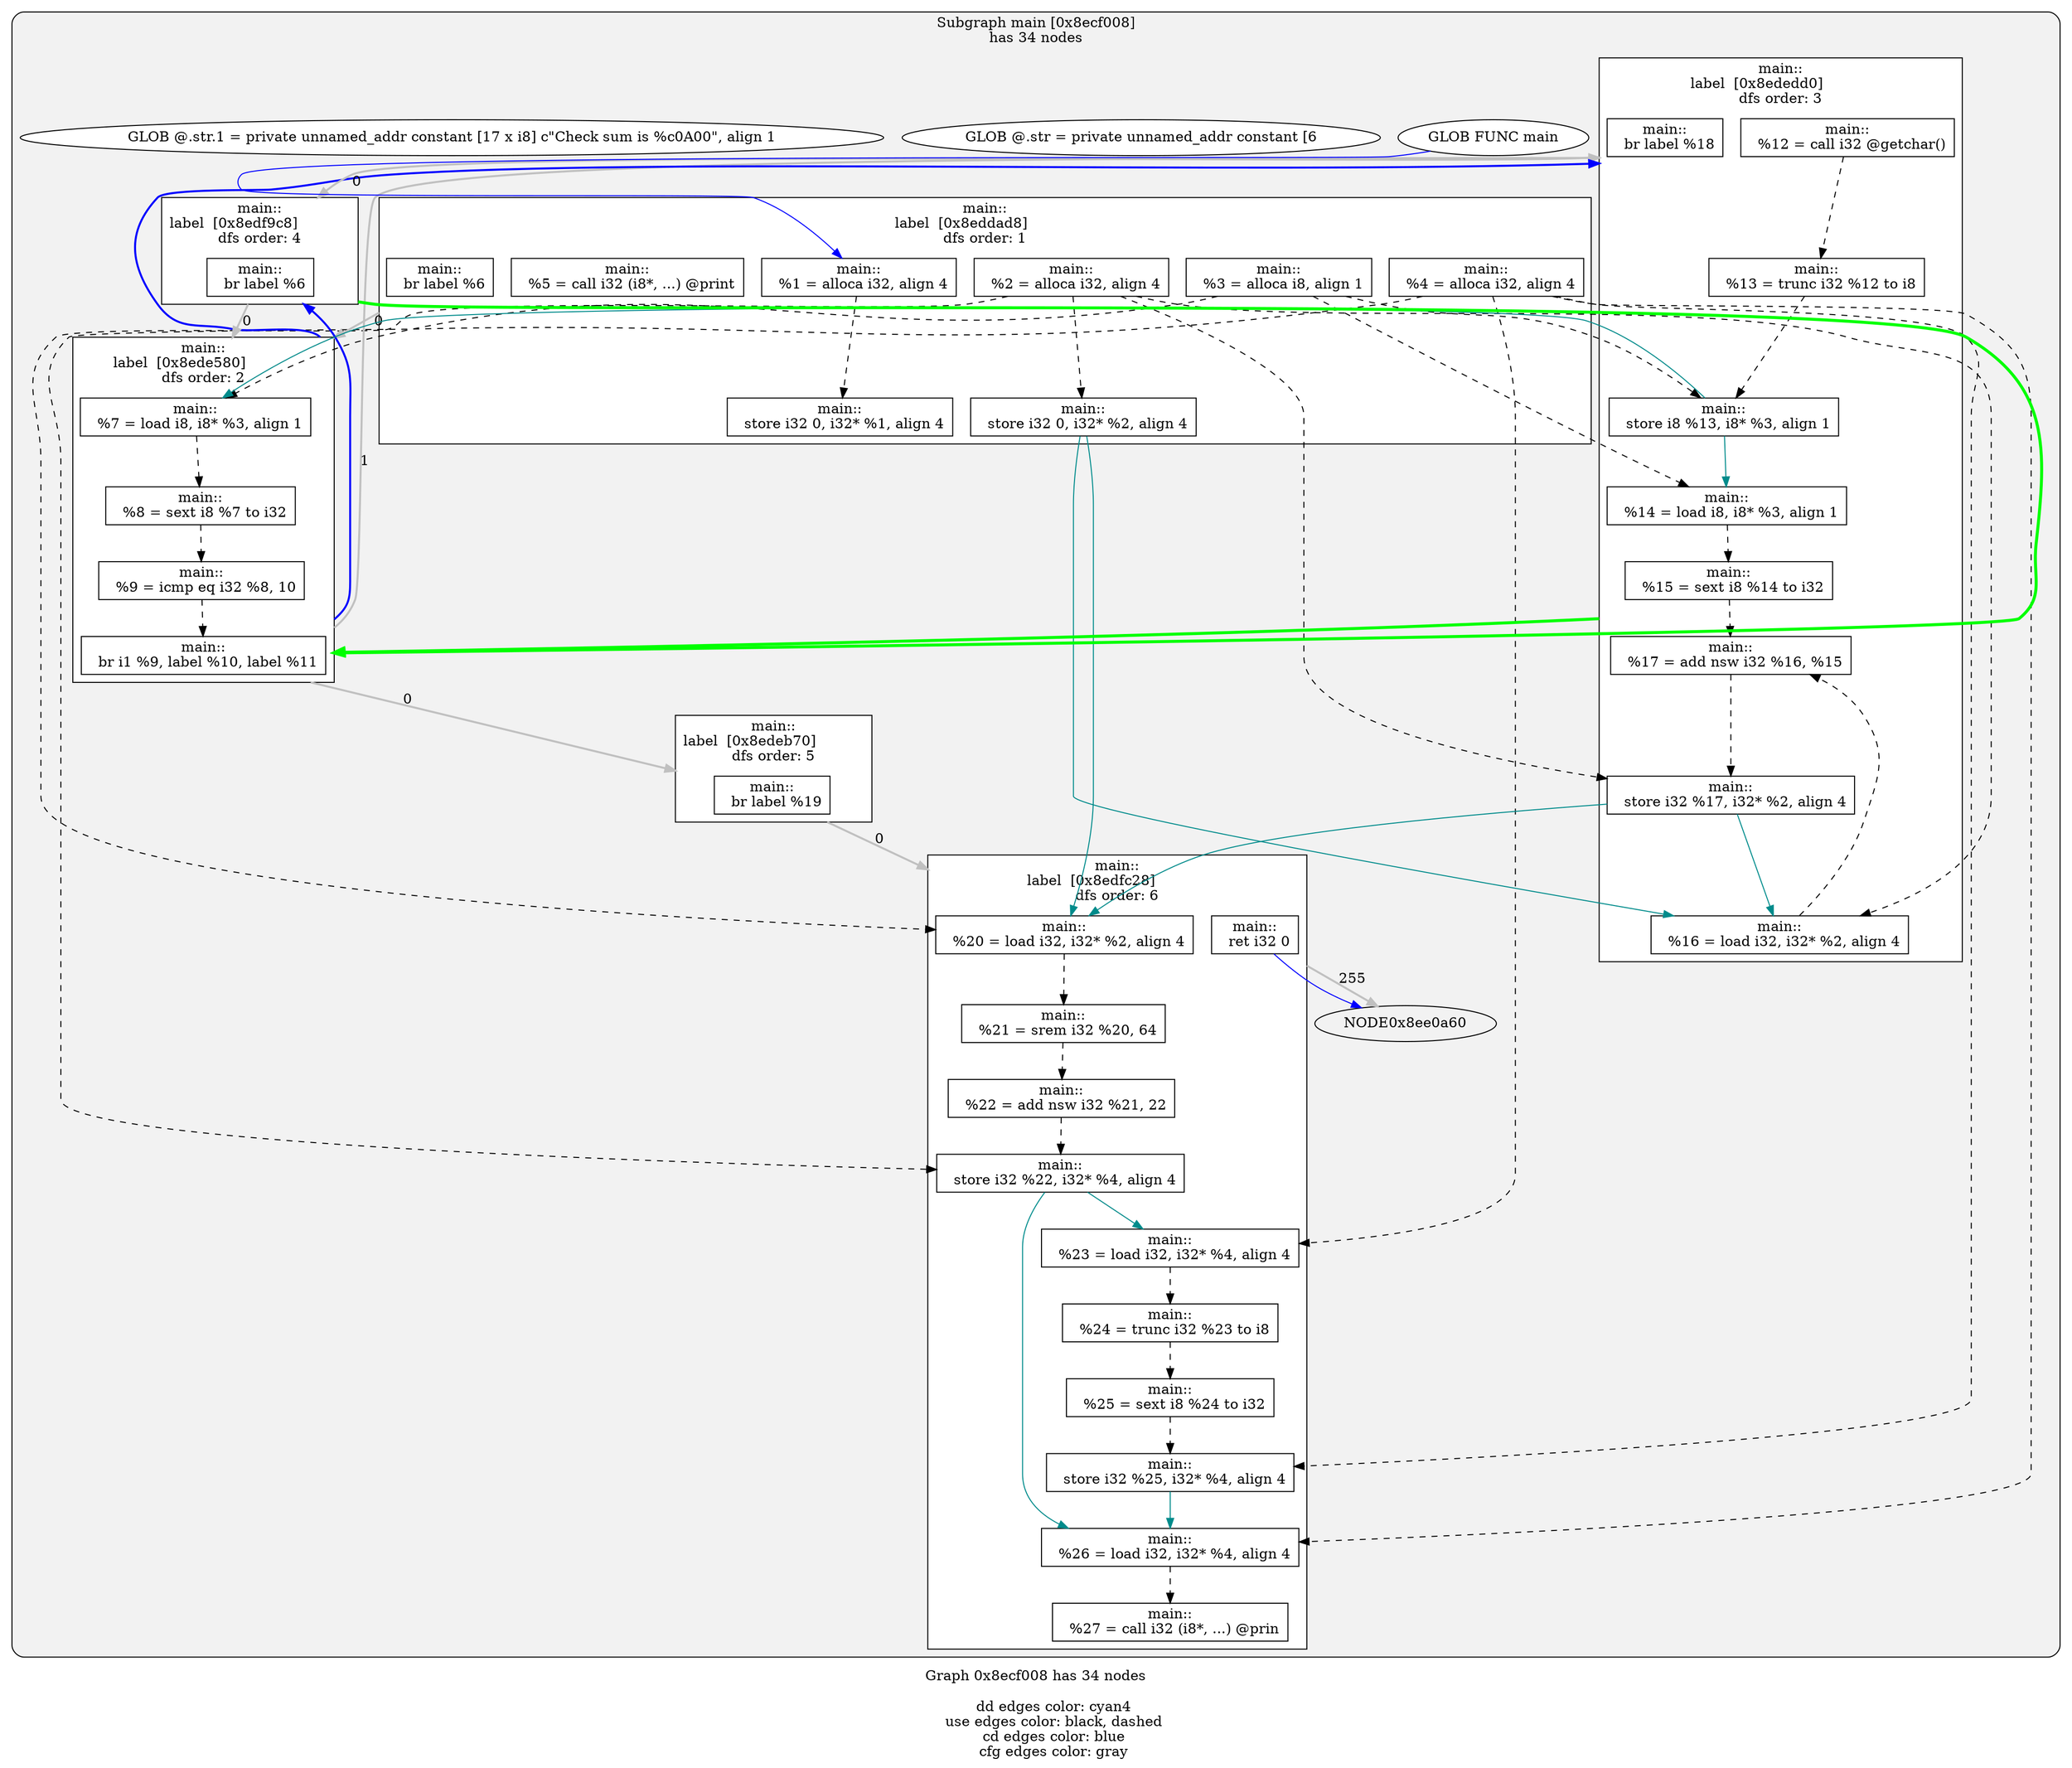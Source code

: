 digraph "DependenceGraph" {
	compound=true label="Graph 0x8ecf008 has 34 nodes\n
	dd edges color: cyan4
	use edges color: black, dashed
	cd edges color: blue
	cfg edges color: gray"

	/* subgraph 0x8ecf008 nodes */
	subgraph cluster_0x8ecf008 {
		style="filled, rounded" fillcolor=gray95
		label="Subgraph main [0x8ecf008]\nhas 34 nodes
"
		/* Basic Block main::
label  [0x8edfc28] */
		subgraph cluster_bb_0x8edfc28 {
			style=filled fillcolor=white
			label="main::
label  [0x8edfc28]		\ndfs order: 6"
			NODE0x8edfd38 [shape=rect label="0x8ed64b4"]
			NODE0x8edfe68 [shape=rect label="0x8ed64f8"]
			NODE0x8edff98 [shape=rect label="0x8ed6538"]
			NODE0x8ee00c8 [shape=rect label="0x8ed6578"]
			NODE0x8ee01f8 [shape=rect label="0x8ed65ac"]
			NODE0x8ee0328 [shape=rect label="0x8ed6154"]
			NODE0x8ee0458 [shape=rect label="0x8ed6184"]
			NODE0x8ee0588 [shape=rect label="0x8ed5f90"]
			NODE0x8ee06b8 [shape=rect label="0x8ed5fc4"]
			NODE0x8ee07e8 [shape=rect label="0x8ed65fc"]
			NODE0x8ee0930 [shape=rect label="0x8ed6634"]
		} /* cluster_bb_0x8edfc28 */

		/* Basic Block main::
label  [0x8eddad8] */
		subgraph cluster_bb_0x8eddad8 {
			style=filled fillcolor=white
			label="main::
label  [0x8eddad8]		\ndfs order: 1"
			NODE0x8eddbe8 [shape=rect label="0x8ed57f4"]
			NODE0x8eddcf8 [shape=rect label="0x8ed582c"]
			NODE0x8edde28 [shape=rect label="0x8ed600c"]
			NODE0x8eddf58 [shape=rect label="0x8ed1bec"]
			NODE0x8ede088 [shape=rect label="0x8ed5870"]
			NODE0x8ede1b8 [shape=rect label="0x8ed58b0"]
			NODE0x8ede2e8 [shape=rect label="0x8ed58f0"]
			NODE0x8ede430 [shape=rect label="0x8ed1174"]
		} /* cluster_bb_0x8eddad8 */

		/* Basic Block main::
label  [0x8ede580] */
		subgraph cluster_bb_0x8ede580 {
			style=filled fillcolor=white
			label="main::
label  [0x8ede580]		\ndfs order: 2"
			NODE0x8ede690 [shape=rect label="0x8ed592c"]
			NODE0x8ede7c0 [shape=rect label="0x8ed5964"]
			NODE0x8ede8f0 [shape=rect label="0x8ed61e0"]
			NODE0x8edea20 [shape=rect label="0x8ed622c"]
		} /* cluster_bb_0x8ede580 */

		/* Basic Block main::
label  [0x8edeb70] */
		subgraph cluster_bb_0x8edeb70 {
			style=filled fillcolor=white
			label="main::
label  [0x8edeb70]		\ndfs order: 5"
			NODE0x8edec80 [shape=rect label="0x8ed625c"]
		} /* cluster_bb_0x8edeb70 */

		/* Basic Block main::
label  [0x8ededd0] */
		subgraph cluster_bb_0x8ededd0 {
			style=filled fillcolor=white
			label="main::
label  [0x8ededd0]		\ndfs order: 3"
			NODE0x8edeee0 [shape=rect label="0x8ed628c"]
			NODE0x8edf028 [shape=rect label="0x8ed62c4"]
			NODE0x8edf158 [shape=rect label="0x8ed6300"]
			NODE0x8edf288 [shape=rect label="0x8ed6334"]
			NODE0x8edf3b8 [shape=rect label="0x8ed636c"]
			NODE0x8edf4e8 [shape=rect label="0x8ed639c"]
			NODE0x8edf618 [shape=rect label="0x8ed63e0"]
			NODE0x8edf748 [shape=rect label="0x8ed6420"]
			NODE0x8edf878 [shape=rect label="0x8ed6454"]
		} /* cluster_bb_0x8ededd0 */

		/* Basic Block main::
label  [0x8edf9c8] */
		subgraph cluster_bb_0x8edf9c8 {
			style=filled fillcolor=white
			label="main::
label  [0x8edf9c8]		\ndfs order: 4"
			NODE0x8edfad8 [shape=rect label="0x8ed6484"]
		} /* cluster_bb_0x8edf9c8 */

	NODE0x8ee0930 -> NODE0x8ee0a60 [penwidth=2 label="255"  ltail=cluster_bb_0x8edfc28  lhead=cluster_bb_0x8ee0b60  color="gray"]
	NODE0x8ede430 -> NODE0x8ede690 [penwidth=2 label="0"  ltail=cluster_bb_0x8eddad8  lhead=cluster_bb_0x8ede580  color="gray"]
	NODE0x8edea20 -> NODE0x8edec80 [penwidth=2 label="0"  ltail=cluster_bb_0x8ede580  lhead=cluster_bb_0x8edeb70  color="gray"]
	NODE0x8edea20 -> NODE0x8edeee0 [penwidth=2 label="1"  ltail=cluster_bb_0x8ede580  lhead=cluster_bb_0x8ededd0  color="gray"]
	NODE0x8edea20 -> NODE0x8edeee0 [penwidth=2 color=blue  ltail=cluster_bb_0x8ede580  lhead=cluster_bb_0x8ededd0]
	NODE0x8edea20 -> NODE0x8edfad8 [penwidth=2 color=blue  ltail=cluster_bb_0x8ede580  lhead=cluster_bb_0x8edf9c8]
	NODE0x8edec80 -> NODE0x8edfd38 [penwidth=2 label="0"  ltail=cluster_bb_0x8edeb70  lhead=cluster_bb_0x8edfc28  color="gray"]
	NODE0x8edf878 -> NODE0x8edfad8 [penwidth=2 label="0"  ltail=cluster_bb_0x8ededd0  lhead=cluster_bb_0x8edf9c8  color="gray"]
	/* post-dominance frontiers */
NODE0x8edeee0 -> NODE0x8edea20 [penwidth=3 color=green  ltail=cluster_bb_0x8ededd0  lhead=cluster_bb_0x8ede580 constraint=false]
	NODE0x8edfad8 -> NODE0x8ede690 [penwidth=2 label="0"  ltail=cluster_bb_0x8edf9c8  lhead=cluster_bb_0x8ede580  color="gray"]
	/* post-dominance frontiers */
NODE0x8edfad8 -> NODE0x8edea20 [penwidth=3 color=green  ltail=cluster_bb_0x8edf9c8  lhead=cluster_bb_0x8ede580 constraint=false]
		NODE0x8ede430 [label="main::
  br label %6" style=filled fillcolor=white]
		/* -- node 0x8ed1174
		 * ------------------------------------------- */
		/* DD edges */
		/* USE edges */
		/* CD edges */
		/* ID edges */
		NODE0x8eddf58 [label="main::
  %4 = alloca i32, align 4" style=filled fillcolor=white]
		/* -- node 0x8ed1bec
		 * ------------------------------------------- */
		/* DD edges */
		/* USE edges */
		NODE0x8eddf58 -> NODE0x8ee00c8 [color="black" rank=max style="dashed"]
		NODE0x8eddf58 -> NODE0x8ee01f8 [color="black" rank=max style="dashed"]
		NODE0x8eddf58 -> NODE0x8ee0588 [color="black" rank=max style="dashed"]
		NODE0x8eddf58 -> NODE0x8ee06b8 [color="black" rank=max style="dashed"]
		/* CD edges */
		/* ID edges */
		NODE0x8eddbe8 [label="main::
  %1 = alloca i32, align 4" style=filled fillcolor=white]
		/* -- node 0x8ed57f4
		 * ------------------------------------------- */
		/* DD edges */
		/* USE edges */
		NODE0x8eddbe8 -> NODE0x8ede088 [color="black" rank=max style="dashed"]
		/* CD edges */
		/* ID edges */
		NODE0x8eddcf8 [label="main::
  %2 = alloca i32, align 4" style=filled fillcolor=white]
		/* -- node 0x8ed582c
		 * ------------------------------------------- */
		/* DD edges */
		/* USE edges */
		NODE0x8eddcf8 -> NODE0x8ede1b8 [color="black" rank=max style="dashed"]
		NODE0x8eddcf8 -> NODE0x8edf4e8 [color="black" rank=max style="dashed"]
		NODE0x8eddcf8 -> NODE0x8edf748 [color="black" rank=max style="dashed"]
		NODE0x8eddcf8 -> NODE0x8edfd38 [color="black" rank=max style="dashed"]
		/* CD edges */
		/* ID edges */
		NODE0x8ede088 [label="main::
  store i32 0, i32* %1, align 4" style=filled fillcolor=white]
		/* -- node 0x8ed5870
		 * ------------------------------------------- */
		/* DD edges */
		/* USE edges */
		/* CD edges */
		/* ID edges */
		NODE0x8ede1b8 [label="main::
  store i32 0, i32* %2, align 4" style=filled fillcolor=white]
		/* -- node 0x8ed58b0
		 * ------------------------------------------- */
		/* DD edges */
		NODE0x8ede1b8 -> NODE0x8edf4e8 [color="cyan4" rank=max]
		NODE0x8ede1b8 -> NODE0x8edfd38 [color="cyan4" rank=max]
		/* USE edges */
		/* CD edges */
		/* ID edges */
		NODE0x8ede2e8 [label="main::
  %5 = call i32 (i8*, ...) @print" style=filled fillcolor=white]
		/* -- node 0x8ed58f0
		 * ------------------------------------------- */
		/* DD edges */
		/* USE edges */
		/* CD edges */
		/* ID edges */
		NODE0x8ede690 [label="main::
  %7 = load i8, i8* %3, align 1" style=filled fillcolor=white]
		/* -- node 0x8ed592c
		 * ------------------------------------------- */
		/* DD edges */
		/* USE edges */
		NODE0x8ede690 -> NODE0x8ede7c0 [color="black" rank=max style="dashed"]
		/* CD edges */
		/* ID edges */
		NODE0x8ede7c0 [label="main::
  %8 = sext i8 %7 to i32" style=filled fillcolor=white]
		/* -- node 0x8ed5964
		 * ------------------------------------------- */
		/* DD edges */
		/* USE edges */
		NODE0x8ede7c0 -> NODE0x8ede8f0 [color="black" rank=max style="dashed"]
		/* CD edges */
		/* ID edges */
		NODE0x8ee0588 [label="main::
  store i32 %25, i32* %4, align 4" style=filled fillcolor=white]
		/* -- node 0x8ed5f90
		 * ------------------------------------------- */
		/* DD edges */
		NODE0x8ee0588 -> NODE0x8ee06b8 [color="cyan4" rank=max]
		/* USE edges */
		/* CD edges */
		/* ID edges */
		NODE0x8ee06b8 [label="main::
  %26 = load i32, i32* %4, align 4" style=filled fillcolor=white]
		/* -- node 0x8ed5fc4
		 * ------------------------------------------- */
		/* DD edges */
		/* USE edges */
		NODE0x8ee06b8 -> NODE0x8ee07e8 [color="black" rank=max style="dashed"]
		/* CD edges */
		/* ID edges */
		NODE0x8edde28 [label="main::
  %3 = alloca i8, align 1" style=filled fillcolor=white]
		/* -- node 0x8ed600c
		 * ------------------------------------------- */
		/* DD edges */
		/* USE edges */
		NODE0x8edde28 -> NODE0x8ede690 [color="black" rank=max style="dashed"]
		NODE0x8edde28 -> NODE0x8edf158 [color="black" rank=max style="dashed"]
		NODE0x8edde28 -> NODE0x8edf288 [color="black" rank=max style="dashed"]
		/* CD edges */
		/* ID edges */
		NODE0x8ee0328 [label="main::
  %24 = trunc i32 %23 to i8" style=filled fillcolor=white]
		/* -- node 0x8ed6154
		 * ------------------------------------------- */
		/* DD edges */
		/* USE edges */
		NODE0x8ee0328 -> NODE0x8ee0458 [color="black" rank=max style="dashed"]
		/* CD edges */
		/* ID edges */
		NODE0x8ee0458 [label="main::
  %25 = sext i8 %24 to i32" style=filled fillcolor=white]
		/* -- node 0x8ed6184
		 * ------------------------------------------- */
		/* DD edges */
		/* USE edges */
		NODE0x8ee0458 -> NODE0x8ee0588 [color="black" rank=max style="dashed"]
		/* CD edges */
		/* ID edges */
		NODE0x8ede8f0 [label="main::
  %9 = icmp eq i32 %8, 10" style=filled fillcolor=white]
		/* -- node 0x8ed61e0
		 * ------------------------------------------- */
		/* DD edges */
		/* USE edges */
		NODE0x8ede8f0 -> NODE0x8edea20 [color="black" rank=max style="dashed"]
		/* CD edges */
		/* ID edges */
		NODE0x8edea20 [label="main::
  br i1 %9, label %10, label %11" style=filled fillcolor=white]
		/* -- node 0x8ed622c
		 * ------------------------------------------- */
		/* DD edges */
		/* USE edges */
		/* CD edges */
		/* ID edges */
		NODE0x8edec80 [label="main::
  br label %19" style=filled fillcolor=white]
		/* -- node 0x8ed625c
		 * ------------------------------------------- */
		/* DD edges */
		/* USE edges */
		/* CD edges */
		/* ID edges */
		NODE0x8edeee0 [label="main::
  %12 = call i32 @getchar()" style=filled fillcolor=white]
		/* -- node 0x8ed628c
		 * ------------------------------------------- */
		/* DD edges */
		/* USE edges */
		NODE0x8edeee0 -> NODE0x8edf028 [color="black" rank=max style="dashed"]
		/* CD edges */
		/* ID edges */
		NODE0x8edf028 [label="main::
  %13 = trunc i32 %12 to i8" style=filled fillcolor=white]
		/* -- node 0x8ed62c4
		 * ------------------------------------------- */
		/* DD edges */
		/* USE edges */
		NODE0x8edf028 -> NODE0x8edf158 [color="black" rank=max style="dashed"]
		/* CD edges */
		/* ID edges */
		NODE0x8edf158 [label="main::
  store i8 %13, i8* %3, align 1" style=filled fillcolor=white]
		/* -- node 0x8ed6300
		 * ------------------------------------------- */
		/* DD edges */
		NODE0x8edf158 -> NODE0x8ede690 [color="cyan4" rank=max]
		NODE0x8edf158 -> NODE0x8edf288 [color="cyan4" rank=max]
		/* USE edges */
		/* CD edges */
		/* ID edges */
		NODE0x8edf288 [label="main::
  %14 = load i8, i8* %3, align 1" style=filled fillcolor=white]
		/* -- node 0x8ed6334
		 * ------------------------------------------- */
		/* DD edges */
		/* USE edges */
		NODE0x8edf288 -> NODE0x8edf3b8 [color="black" rank=max style="dashed"]
		/* CD edges */
		/* ID edges */
		NODE0x8edf3b8 [label="main::
  %15 = sext i8 %14 to i32" style=filled fillcolor=white]
		/* -- node 0x8ed636c
		 * ------------------------------------------- */
		/* DD edges */
		/* USE edges */
		NODE0x8edf3b8 -> NODE0x8edf618 [color="black" rank=max style="dashed"]
		/* CD edges */
		/* ID edges */
		NODE0x8edf4e8 [label="main::
  %16 = load i32, i32* %2, align 4" style=filled fillcolor=white]
		/* -- node 0x8ed639c
		 * ------------------------------------------- */
		/* DD edges */
		/* USE edges */
		NODE0x8edf4e8 -> NODE0x8edf618 [color="black" rank=max style="dashed"]
		/* CD edges */
		/* ID edges */
		NODE0x8edf618 [label="main::
  %17 = add nsw i32 %16, %15" style=filled fillcolor=white]
		/* -- node 0x8ed63e0
		 * ------------------------------------------- */
		/* DD edges */
		/* USE edges */
		NODE0x8edf618 -> NODE0x8edf748 [color="black" rank=max style="dashed"]
		/* CD edges */
		/* ID edges */
		NODE0x8edf748 [label="main::
  store i32 %17, i32* %2, align 4" style=filled fillcolor=white]
		/* -- node 0x8ed6420
		 * ------------------------------------------- */
		/* DD edges */
		NODE0x8edf748 -> NODE0x8edf4e8 [color="cyan4" rank=max]
		NODE0x8edf748 -> NODE0x8edfd38 [color="cyan4" rank=max]
		/* USE edges */
		/* CD edges */
		/* ID edges */
		NODE0x8edf878 [label="main::
  br label %18" style=filled fillcolor=white]
		/* -- node 0x8ed6454
		 * ------------------------------------------- */
		/* DD edges */
		/* USE edges */
		/* CD edges */
		/* ID edges */
		NODE0x8edfad8 [label="main::
  br label %6" style=filled fillcolor=white]
		/* -- node 0x8ed6484
		 * ------------------------------------------- */
		/* DD edges */
		/* USE edges */
		/* CD edges */
		/* ID edges */
		NODE0x8edfd38 [label="main::
  %20 = load i32, i32* %2, align 4" style=filled fillcolor=white]
		/* -- node 0x8ed64b4
		 * ------------------------------------------- */
		/* DD edges */
		/* USE edges */
		NODE0x8edfd38 -> NODE0x8edfe68 [color="black" rank=max style="dashed"]
		/* CD edges */
		/* ID edges */
		NODE0x8edfe68 [label="main::
  %21 = srem i32 %20, 64" style=filled fillcolor=white]
		/* -- node 0x8ed64f8
		 * ------------------------------------------- */
		/* DD edges */
		/* USE edges */
		NODE0x8edfe68 -> NODE0x8edff98 [color="black" rank=max style="dashed"]
		/* CD edges */
		/* ID edges */
		NODE0x8edff98 [label="main::
  %22 = add nsw i32 %21, 22" style=filled fillcolor=white]
		/* -- node 0x8ed6538
		 * ------------------------------------------- */
		/* DD edges */
		/* USE edges */
		NODE0x8edff98 -> NODE0x8ee00c8 [color="black" rank=max style="dashed"]
		/* CD edges */
		/* ID edges */
		NODE0x8ee00c8 [label="main::
  store i32 %22, i32* %4, align 4" style=filled fillcolor=white]
		/* -- node 0x8ed6578
		 * ------------------------------------------- */
		/* DD edges */
		NODE0x8ee00c8 -> NODE0x8ee01f8 [color="cyan4" rank=max]
		NODE0x8ee00c8 -> NODE0x8ee06b8 [color="cyan4" rank=max]
		/* USE edges */
		/* CD edges */
		/* ID edges */
		NODE0x8ee01f8 [label="main::
  %23 = load i32, i32* %4, align 4" style=filled fillcolor=white]
		/* -- node 0x8ed65ac
		 * ------------------------------------------- */
		/* DD edges */
		/* USE edges */
		NODE0x8ee01f8 -> NODE0x8ee0328 [color="black" rank=max style="dashed"]
		/* CD edges */
		/* ID edges */
		NODE0x8ee07e8 [label="main::
  %27 = call i32 (i8*, ...) @prin" style=filled fillcolor=white]
		/* -- node 0x8ed65fc
		 * ------------------------------------------- */
		/* DD edges */
		/* USE edges */
		/* CD edges */
		/* ID edges */
		NODE0x8ee0930 [label="main::
  ret i32 0" style=filled fillcolor=white]
		/* -- node 0x8ed6634
		 * ------------------------------------------- */
		/* DD edges */
		/* USE edges */
		/* CD edges */
		NODE0x8ee0930 -> NODE0x8ee0a60 [color="blue"]
		/* ID edges */
		NODE0x8edd9d8 [label="GLOB FUNC main" style=filled fillcolor=white]
		/* -- node 0x8ed1a54
		 * ------------------------------------------- */
		/* DD edges */
		/* USE edges */
		/* CD edges */
		NODE0x8edd9d8 -> NODE0x8eddbe8 [color="blue"]
		/* ID edges */
		NODE0x8edd7d8 [label="GLOB @.str = private unnamed_addr constant [6" style=filled fillcolor=white]
		/* -- node 0x8ed1b04
		 * ------------------------------------------- */
		/* DD edges */
		/* USE edges */
		/* CD edges */
		/* ID edges */
		NODE0x8edd8d8 [label="GLOB @.str.1 = private unnamed_addr constant [17 x i8] c\"Check sum is %c\0A\00\", align 1" style=filled fillcolor=white]
		/* -- node 0x8ed1f84
		 * ------------------------------------------- */
		/* DD edges */
		/* USE edges */
		/* CD edges */
		/* ID edges */
	}
}
